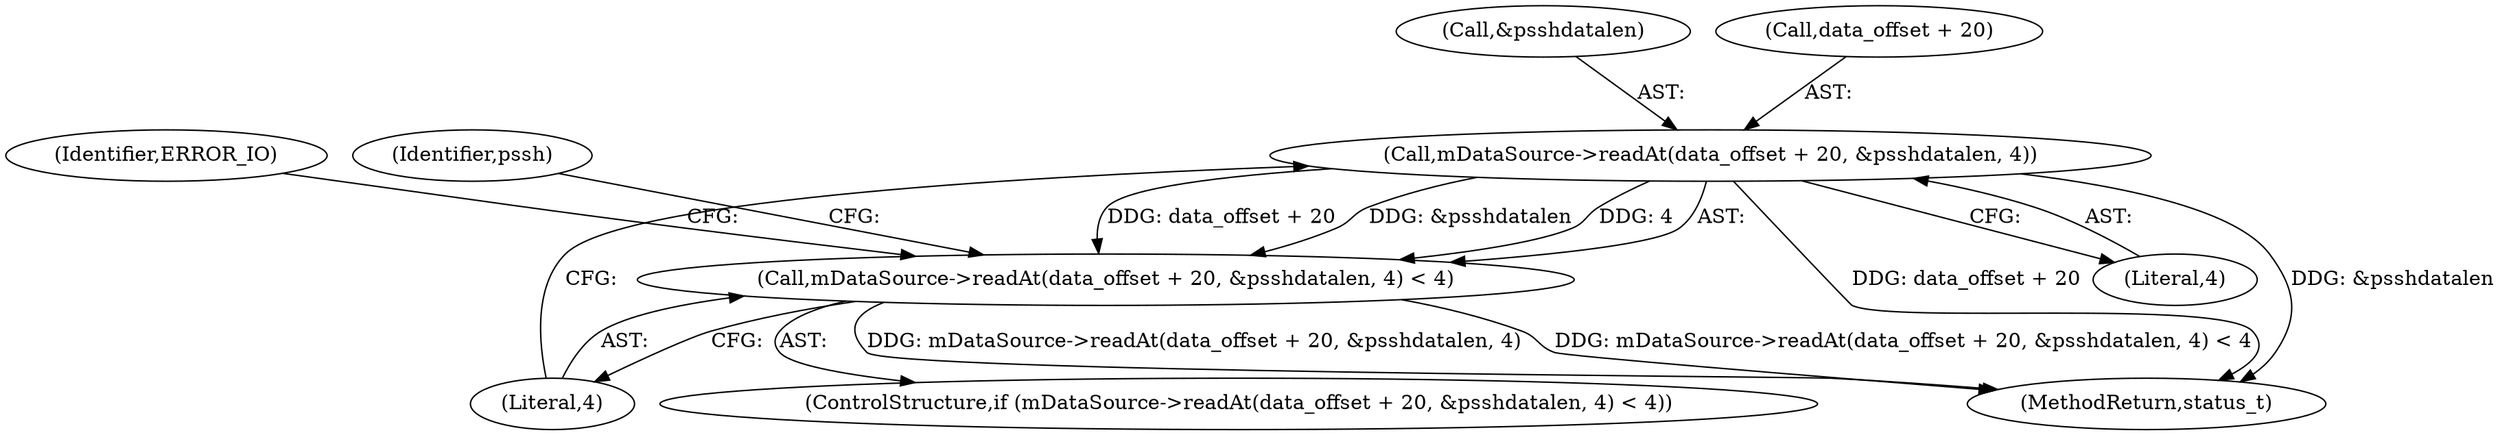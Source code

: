 digraph "0_Android_f81038006b4c59a5a148dcad887371206033c28f_2@API" {
"1001084" [label="(Call,mDataSource->readAt(data_offset + 20, &psshdatalen, 4))"];
"1001083" [label="(Call,mDataSource->readAt(data_offset + 20, &psshdatalen, 4) < 4)"];
"1001088" [label="(Call,&psshdatalen)"];
"1001082" [label="(ControlStructure,if (mDataSource->readAt(data_offset + 20, &psshdatalen, 4) < 4))"];
"1001094" [label="(Identifier,ERROR_IO)"];
"1001097" [label="(Identifier,pssh)"];
"1003289" [label="(MethodReturn,status_t)"];
"1001091" [label="(Literal,4)"];
"1001085" [label="(Call,data_offset + 20)"];
"1001084" [label="(Call,mDataSource->readAt(data_offset + 20, &psshdatalen, 4))"];
"1001083" [label="(Call,mDataSource->readAt(data_offset + 20, &psshdatalen, 4) < 4)"];
"1001090" [label="(Literal,4)"];
"1001084" -> "1001083"  [label="AST: "];
"1001084" -> "1001090"  [label="CFG: "];
"1001085" -> "1001084"  [label="AST: "];
"1001088" -> "1001084"  [label="AST: "];
"1001090" -> "1001084"  [label="AST: "];
"1001091" -> "1001084"  [label="CFG: "];
"1001084" -> "1003289"  [label="DDG: data_offset + 20"];
"1001084" -> "1003289"  [label="DDG: &psshdatalen"];
"1001084" -> "1001083"  [label="DDG: data_offset + 20"];
"1001084" -> "1001083"  [label="DDG: &psshdatalen"];
"1001084" -> "1001083"  [label="DDG: 4"];
"1001083" -> "1001082"  [label="AST: "];
"1001083" -> "1001091"  [label="CFG: "];
"1001091" -> "1001083"  [label="AST: "];
"1001094" -> "1001083"  [label="CFG: "];
"1001097" -> "1001083"  [label="CFG: "];
"1001083" -> "1003289"  [label="DDG: mDataSource->readAt(data_offset + 20, &psshdatalen, 4)"];
"1001083" -> "1003289"  [label="DDG: mDataSource->readAt(data_offset + 20, &psshdatalen, 4) < 4"];
}
